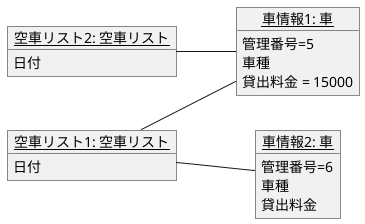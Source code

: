 @startuml 例題3-2
' left to right direction
' class 会社 {}
' class 社員 {}
' 会社 "0..1" ---- "*"  社員
' ' 会社 --> 社員:雇う
' note top of 会社:雇用者
' note top of 社員:従業員

' left to right direction
' 会員リスト o-- 会員
' note right of 会員リスト
'     会員クラスがなくて成り立つ
' end note

' left to right direction
' パソコン "1" *-- ハードディスク
' 会社 -- 社員
' 社員 *-- 社員証
' note right of パソコン
'     ハードディスクがないと成り立ちません。
' end note

' left to right direction
' 注文 <.. 注文管理
' note top of 注文管理
' 注文管理が注文のメソッドもしくは属性を呼び出している
' end note

' class 社員 {
' - 社員ID
' - 社員名
' ---
' + 社員ID設定（社員ID:int）:void
' + 社員ID取得（）:int
' + 社員名設定（社員名:String）:void
' + 社員名取得（）:String
' }
' class 技術社員 {
' - プロジェクト名:String
' ---
' + プロジェクト名設定（プロジェクト名:String）:void
' + プロジェクト名取得（）:String
' }
' class 営業社員 {
' - 担当地域名:String
' ---
' + 担当地域名設定（プロジェクト名:String）:void
' + 担当地域名取得（）:String
' }
' 社員 <|--down- 技術社員
' 社員 <|--down- 営業社員
' 技術社員 -right-|> 社員
' 営業社員 -right-|> 社員

' class Word {
' ---
' + enter():void
' }
' class Excel {
' ---
' + enter():void
' }
' circle "keyboard" as I1
' Word --( I1
' Excel --( I1
' class User {
' }
' I1 <-- User:<< use >>

left to right direction
object "<u>空車リスト2: 空車リスト</u>" as k2 {
日付
}
object "<u>空車リスト1: 空車リスト</u>" as k1 {
日付
}
object "<u>車情報1: 車</u>" as car1 {
管理番号=5
車種
貸出料金 = 15000
}
object "<u>車情報2: 車</u>" as car2 {
管理番号=6
車種
貸出料金
}
k1 -- car1
k1 -- car2
k2 -- car1
@enduml